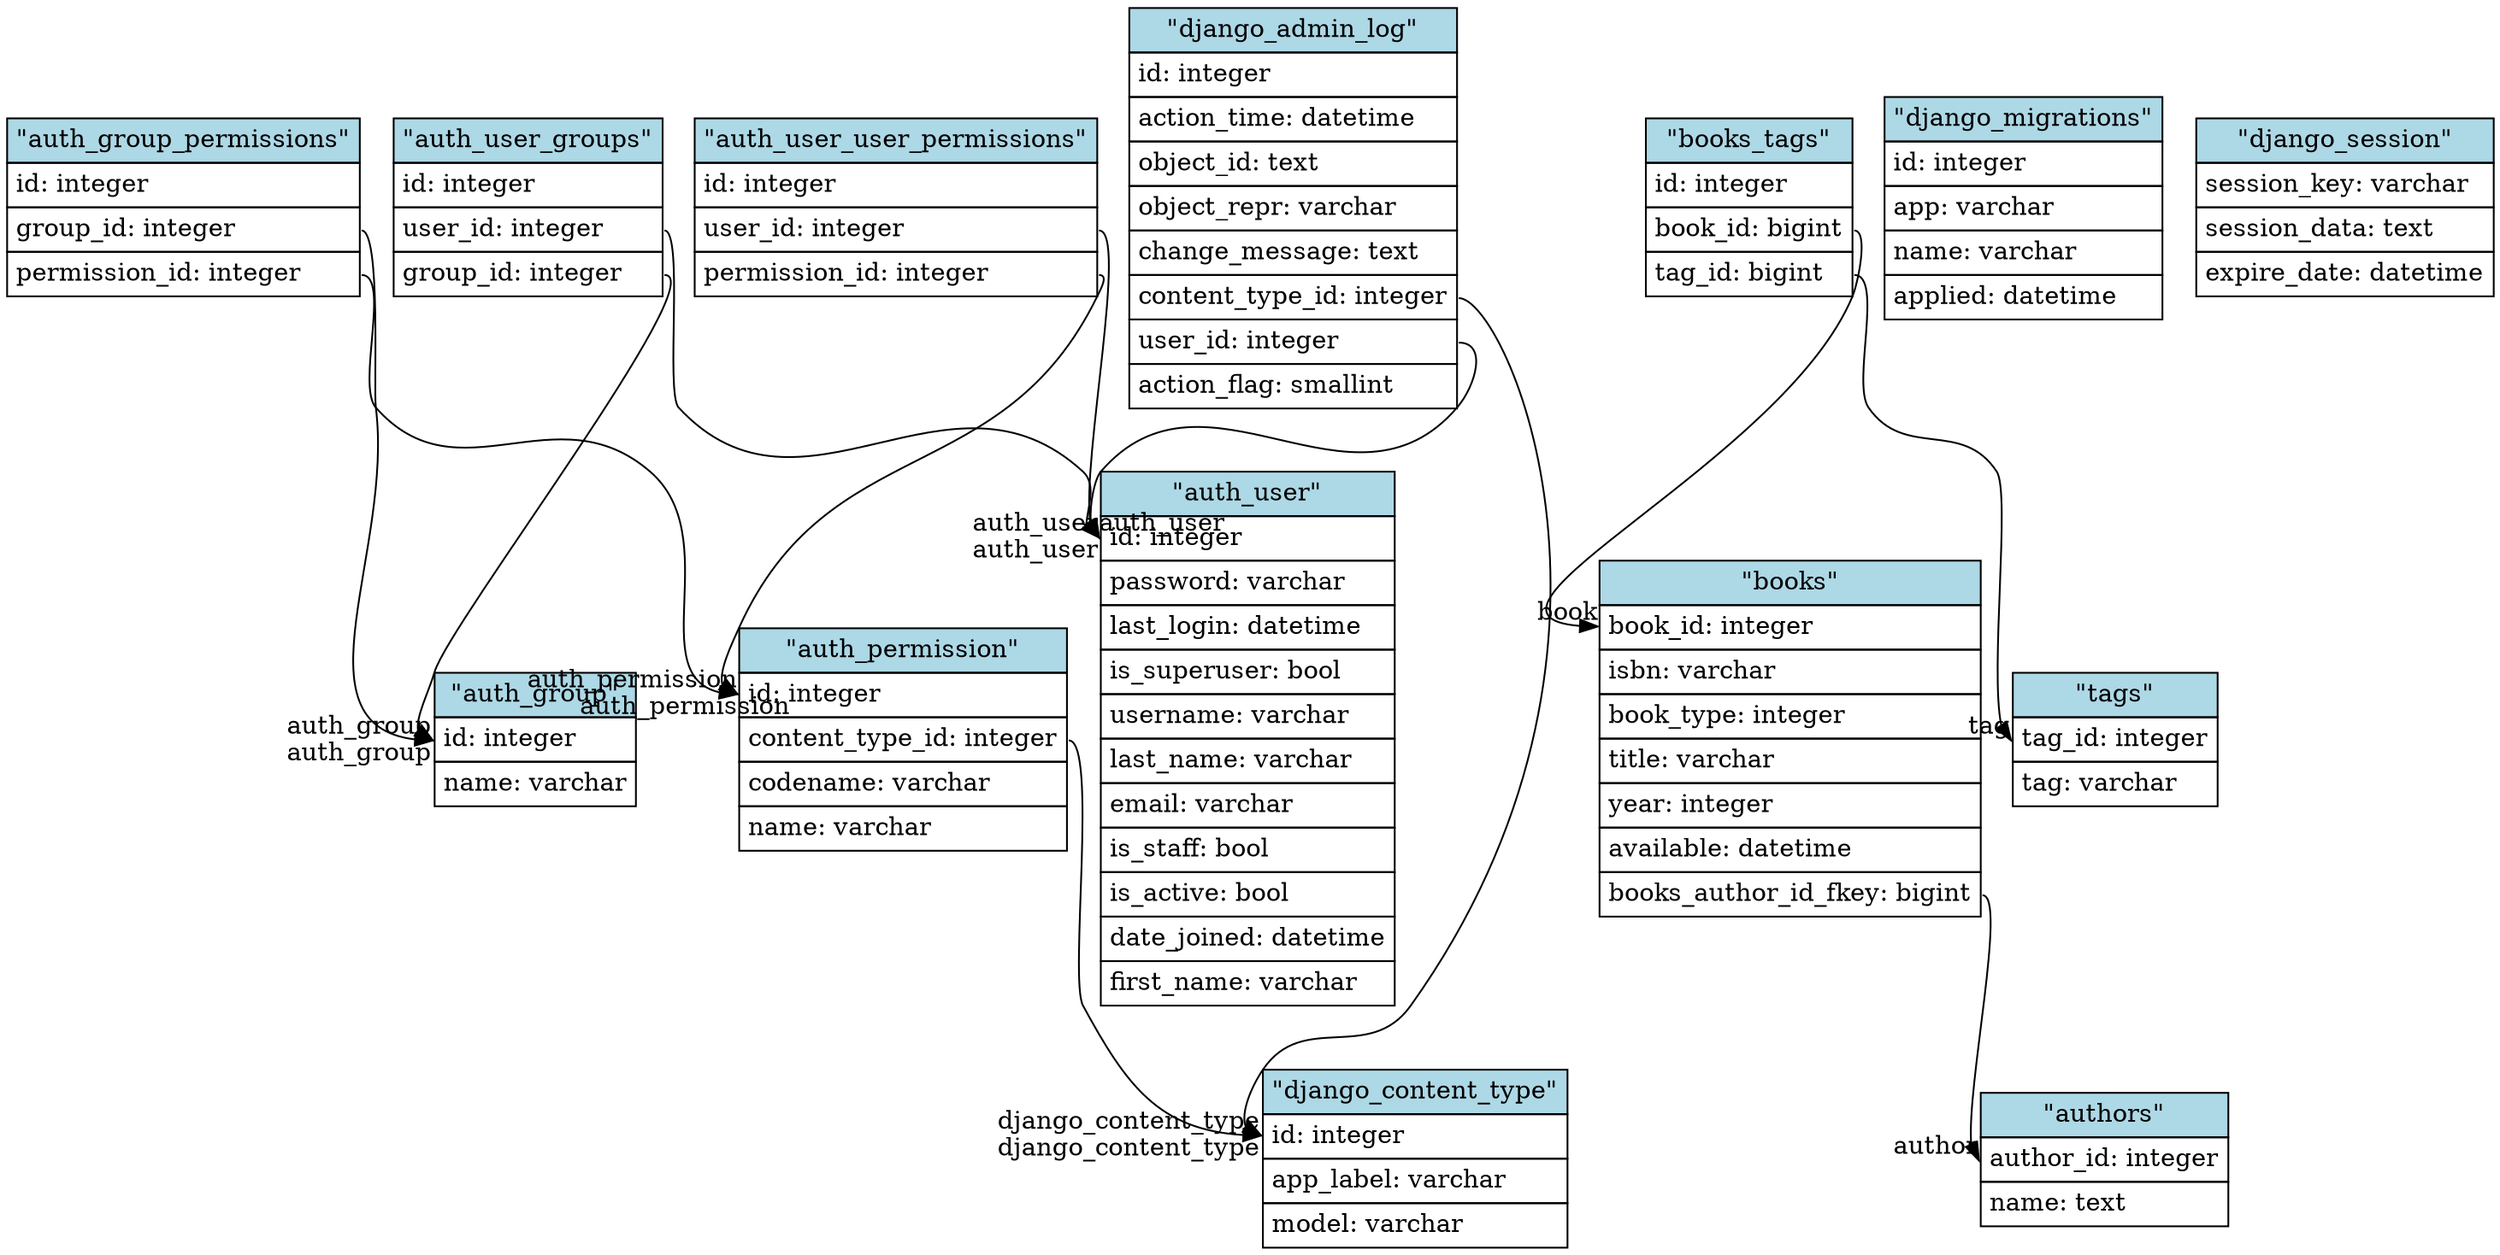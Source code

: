 // Generated by xo for the django.db schema.
digraph django_db {
	// Defaults
	node [shape=none
	 margin=0]
	
	// Nodes (tables)
	"auth_group" [ label=<
		<table border="0" cellborder="1" cellspacing="0" cellpadding="4">
		<tr><td bgcolor="lightblue">"auth_group"</td></tr>
		<tr><td align="left" PORT="id">id: integer</td></tr>
		<tr><td align="left" PORT="name">name: varchar</td></tr>
		</table>> ]
	
	"auth_group_permissions" [ label=<
		<table border="0" cellborder="1" cellspacing="0" cellpadding="4">
		<tr><td bgcolor="lightblue">"auth_group_permissions"</td></tr>
		<tr><td align="left" PORT="id">id: integer</td></tr>
		<tr><td align="left" PORT="group_id">group_id: integer</td></tr>
		<tr><td align="left" PORT="permission_id">permission_id: integer</td></tr>
		</table>> ]
	
	"auth_permission" [ label=<
		<table border="0" cellborder="1" cellspacing="0" cellpadding="4">
		<tr><td bgcolor="lightblue">"auth_permission"</td></tr>
		<tr><td align="left" PORT="id">id: integer</td></tr>
		<tr><td align="left" PORT="content_type_id">content_type_id: integer</td></tr>
		<tr><td align="left" PORT="codename">codename: varchar</td></tr>
		<tr><td align="left" PORT="name">name: varchar</td></tr>
		</table>> ]
	
	"auth_user" [ label=<
		<table border="0" cellborder="1" cellspacing="0" cellpadding="4">
		<tr><td bgcolor="lightblue">"auth_user"</td></tr>
		<tr><td align="left" PORT="id">id: integer</td></tr>
		<tr><td align="left" PORT="password">password: varchar</td></tr>
		<tr><td align="left" PORT="last_login">last_login: datetime</td></tr>
		<tr><td align="left" PORT="is_superuser">is_superuser: bool</td></tr>
		<tr><td align="left" PORT="username">username: varchar</td></tr>
		<tr><td align="left" PORT="last_name">last_name: varchar</td></tr>
		<tr><td align="left" PORT="email">email: varchar</td></tr>
		<tr><td align="left" PORT="is_staff">is_staff: bool</td></tr>
		<tr><td align="left" PORT="is_active">is_active: bool</td></tr>
		<tr><td align="left" PORT="date_joined">date_joined: datetime</td></tr>
		<tr><td align="left" PORT="first_name">first_name: varchar</td></tr>
		</table>> ]
	
	"auth_user_groups" [ label=<
		<table border="0" cellborder="1" cellspacing="0" cellpadding="4">
		<tr><td bgcolor="lightblue">"auth_user_groups"</td></tr>
		<tr><td align="left" PORT="id">id: integer</td></tr>
		<tr><td align="left" PORT="user_id">user_id: integer</td></tr>
		<tr><td align="left" PORT="group_id">group_id: integer</td></tr>
		</table>> ]
	
	"auth_user_user_permissions" [ label=<
		<table border="0" cellborder="1" cellspacing="0" cellpadding="4">
		<tr><td bgcolor="lightblue">"auth_user_user_permissions"</td></tr>
		<tr><td align="left" PORT="id">id: integer</td></tr>
		<tr><td align="left" PORT="user_id">user_id: integer</td></tr>
		<tr><td align="left" PORT="permission_id">permission_id: integer</td></tr>
		</table>> ]
	
	"authors" [ label=<
		<table border="0" cellborder="1" cellspacing="0" cellpadding="4">
		<tr><td bgcolor="lightblue">"authors"</td></tr>
		<tr><td align="left" PORT="author_id">author_id: integer</td></tr>
		<tr><td align="left" PORT="name">name: text</td></tr>
		</table>> ]
	
	"books" [ label=<
		<table border="0" cellborder="1" cellspacing="0" cellpadding="4">
		<tr><td bgcolor="lightblue">"books"</td></tr>
		<tr><td align="left" PORT="book_id">book_id: integer</td></tr>
		<tr><td align="left" PORT="isbn">isbn: varchar</td></tr>
		<tr><td align="left" PORT="book_type">book_type: integer</td></tr>
		<tr><td align="left" PORT="title">title: varchar</td></tr>
		<tr><td align="left" PORT="year">year: integer</td></tr>
		<tr><td align="left" PORT="available">available: datetime</td></tr>
		<tr><td align="left" PORT="books_author_id_fkey">books_author_id_fkey: bigint</td></tr>
		</table>> ]
	
	"books_tags" [ label=<
		<table border="0" cellborder="1" cellspacing="0" cellpadding="4">
		<tr><td bgcolor="lightblue">"books_tags"</td></tr>
		<tr><td align="left" PORT="id">id: integer</td></tr>
		<tr><td align="left" PORT="book_id">book_id: bigint</td></tr>
		<tr><td align="left" PORT="tag_id">tag_id: bigint</td></tr>
		</table>> ]
	
	"django_admin_log" [ label=<
		<table border="0" cellborder="1" cellspacing="0" cellpadding="4">
		<tr><td bgcolor="lightblue">"django_admin_log"</td></tr>
		<tr><td align="left" PORT="id">id: integer</td></tr>
		<tr><td align="left" PORT="action_time">action_time: datetime</td></tr>
		<tr><td align="left" PORT="object_id">object_id: text</td></tr>
		<tr><td align="left" PORT="object_repr">object_repr: varchar</td></tr>
		<tr><td align="left" PORT="change_message">change_message: text</td></tr>
		<tr><td align="left" PORT="content_type_id">content_type_id: integer</td></tr>
		<tr><td align="left" PORT="user_id">user_id: integer</td></tr>
		<tr><td align="left" PORT="action_flag">action_flag: smallint</td></tr>
		</table>> ]
	
	"django_content_type" [ label=<
		<table border="0" cellborder="1" cellspacing="0" cellpadding="4">
		<tr><td bgcolor="lightblue">"django_content_type"</td></tr>
		<tr><td align="left" PORT="id">id: integer</td></tr>
		<tr><td align="left" PORT="app_label">app_label: varchar</td></tr>
		<tr><td align="left" PORT="model">model: varchar</td></tr>
		</table>> ]
	
	"django_migrations" [ label=<
		<table border="0" cellborder="1" cellspacing="0" cellpadding="4">
		<tr><td bgcolor="lightblue">"django_migrations"</td></tr>
		<tr><td align="left" PORT="id">id: integer</td></tr>
		<tr><td align="left" PORT="app">app: varchar</td></tr>
		<tr><td align="left" PORT="name">name: varchar</td></tr>
		<tr><td align="left" PORT="applied">applied: datetime</td></tr>
		</table>> ]
	
	"django_session" [ label=<
		<table border="0" cellborder="1" cellspacing="0" cellpadding="4">
		<tr><td bgcolor="lightblue">"django_session"</td></tr>
		<tr><td align="left" PORT="session_key">session_key: varchar</td></tr>
		<tr><td align="left" PORT="session_data">session_data: text</td></tr>
		<tr><td align="left" PORT="expire_date">expire_date: datetime</td></tr>
		</table>> ]
	
	"tags" [ label=<
		<table border="0" cellborder="1" cellspacing="0" cellpadding="4">
		<tr><td bgcolor="lightblue">"tags"</td></tr>
		<tr><td align="left" PORT="tag_id">tag_id: integer</td></tr>
		<tr><td align="left" PORT="tag">tag: varchar</td></tr>
		</table>> ]
	
	"auth_group_permissions":"group_id":e -> "auth_group":"id":w [
		headlabel="auth_group"]
	"auth_group_permissions":"permission_id":e -> "auth_permission":"id":w [
		headlabel="auth_permission"]
	"auth_permission":"content_type_id":e -> "django_content_type":"id":w [
		headlabel="django_content_type"]
	"auth_user_groups":"group_id":e -> "auth_group":"id":w [
		headlabel="auth_group"]
	"auth_user_groups":"user_id":e -> "auth_user":"id":w [
		headlabel="auth_user"]
	"auth_user_user_permissions":"permission_id":e -> "auth_permission":"id":w [
		headlabel="auth_permission"]
	"auth_user_user_permissions":"user_id":e -> "auth_user":"id":w [
		headlabel="auth_user"]
	"books":"books_author_id_fkey":e -> "authors":"author_id":w [
		headlabel="author"]
	"books_tags":"book_id":e -> "books":"book_id":w [
		headlabel="book"]
	"books_tags":"tag_id":e -> "tags":"tag_id":w [
		headlabel="tag"]
	"django_admin_log":"content_type_id":e -> "django_content_type":"id":w [
		headlabel="django_content_type"]
	"django_admin_log":"user_id":e -> "auth_user":"id":w [
		headlabel="auth_user"]
}
